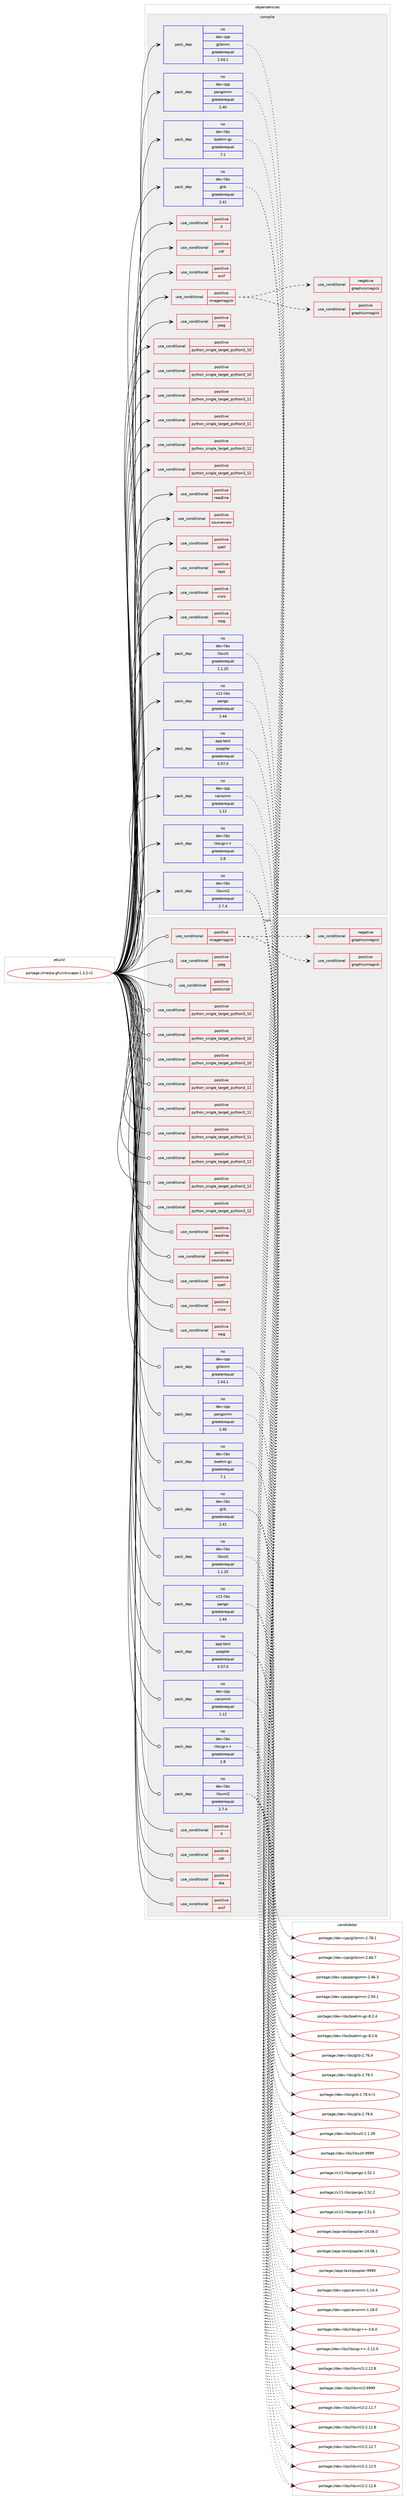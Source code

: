 digraph prolog {

# *************
# Graph options
# *************

newrank=true;
concentrate=true;
compound=true;
graph [rankdir=LR,fontname=Helvetica,fontsize=10,ranksep=1.5];#, ranksep=2.5, nodesep=0.2];
edge  [arrowhead=vee];
node  [fontname=Helvetica,fontsize=10];

# **********
# The ebuild
# **********

subgraph cluster_leftcol {
color=gray;
rank=same;
label=<<i>ebuild</i>>;
id [label="portage://media-gfx/inkscape-1.3.2-r2", color=red, width=4, href="../media-gfx/inkscape-1.3.2-r2.svg"];
}

# ****************
# The dependencies
# ****************

subgraph cluster_midcol {
color=gray;
label=<<i>dependencies</i>>;
subgraph cluster_compile {
fillcolor="#eeeeee";
style=filled;
label=<<i>compile</i>>;
subgraph cond71823 {
dependency151932 [label=<<TABLE BORDER="0" CELLBORDER="1" CELLSPACING="0" CELLPADDING="4"><TR><TD ROWSPAN="3" CELLPADDING="10">use_conditional</TD></TR><TR><TD>positive</TD></TR><TR><TD>X</TD></TR></TABLE>>, shape=none, color=red];
# *** BEGIN UNKNOWN DEPENDENCY TYPE (TODO) ***
# dependency151932 -> package_dependency(portage://media-gfx/inkscape-1.3.2-r2,install,no,x11-libs,libX11,none,[,,],[],[])
# *** END UNKNOWN DEPENDENCY TYPE (TODO) ***

}
id:e -> dependency151932:w [weight=20,style="solid",arrowhead="vee"];
subgraph cond71824 {
dependency151933 [label=<<TABLE BORDER="0" CELLBORDER="1" CELLSPACING="0" CELLPADDING="4"><TR><TD ROWSPAN="3" CELLPADDING="10">use_conditional</TD></TR><TR><TD>positive</TD></TR><TR><TD>cdr</TD></TR></TABLE>>, shape=none, color=red];
# *** BEGIN UNKNOWN DEPENDENCY TYPE (TODO) ***
# dependency151933 -> package_dependency(portage://media-gfx/inkscape-1.3.2-r2,install,no,app-text,libwpg,none,[,,],[slot(0.3)],[])
# *** END UNKNOWN DEPENDENCY TYPE (TODO) ***

# *** BEGIN UNKNOWN DEPENDENCY TYPE (TODO) ***
# dependency151933 -> package_dependency(portage://media-gfx/inkscape-1.3.2-r2,install,no,dev-libs,librevenge,none,[,,],[],[])
# *** END UNKNOWN DEPENDENCY TYPE (TODO) ***

# *** BEGIN UNKNOWN DEPENDENCY TYPE (TODO) ***
# dependency151933 -> package_dependency(portage://media-gfx/inkscape-1.3.2-r2,install,no,media-libs,libcdr,none,[,,],[],[])
# *** END UNKNOWN DEPENDENCY TYPE (TODO) ***

}
id:e -> dependency151933:w [weight=20,style="solid",arrowhead="vee"];
subgraph cond71825 {
dependency151934 [label=<<TABLE BORDER="0" CELLBORDER="1" CELLSPACING="0" CELLPADDING="4"><TR><TD ROWSPAN="3" CELLPADDING="10">use_conditional</TD></TR><TR><TD>positive</TD></TR><TR><TD>exif</TD></TR></TABLE>>, shape=none, color=red];
# *** BEGIN UNKNOWN DEPENDENCY TYPE (TODO) ***
# dependency151934 -> package_dependency(portage://media-gfx/inkscape-1.3.2-r2,install,no,media-libs,libexif,none,[,,],[],[])
# *** END UNKNOWN DEPENDENCY TYPE (TODO) ***

}
id:e -> dependency151934:w [weight=20,style="solid",arrowhead="vee"];
subgraph cond71826 {
dependency151935 [label=<<TABLE BORDER="0" CELLBORDER="1" CELLSPACING="0" CELLPADDING="4"><TR><TD ROWSPAN="3" CELLPADDING="10">use_conditional</TD></TR><TR><TD>positive</TD></TR><TR><TD>imagemagick</TD></TR></TABLE>>, shape=none, color=red];
subgraph cond71827 {
dependency151936 [label=<<TABLE BORDER="0" CELLBORDER="1" CELLSPACING="0" CELLPADDING="4"><TR><TD ROWSPAN="3" CELLPADDING="10">use_conditional</TD></TR><TR><TD>negative</TD></TR><TR><TD>graphicsmagick</TD></TR></TABLE>>, shape=none, color=red];
# *** BEGIN UNKNOWN DEPENDENCY TYPE (TODO) ***
# dependency151936 -> package_dependency(portage://media-gfx/inkscape-1.3.2-r2,install,no,media-gfx,imagemagick,none,[,,],any_same_slot,[use(enable(cxx),none)])
# *** END UNKNOWN DEPENDENCY TYPE (TODO) ***

}
dependency151935:e -> dependency151936:w [weight=20,style="dashed",arrowhead="vee"];
subgraph cond71828 {
dependency151937 [label=<<TABLE BORDER="0" CELLBORDER="1" CELLSPACING="0" CELLPADDING="4"><TR><TD ROWSPAN="3" CELLPADDING="10">use_conditional</TD></TR><TR><TD>positive</TD></TR><TR><TD>graphicsmagick</TD></TR></TABLE>>, shape=none, color=red];
# *** BEGIN UNKNOWN DEPENDENCY TYPE (TODO) ***
# dependency151937 -> package_dependency(portage://media-gfx/inkscape-1.3.2-r2,install,no,media-gfx,graphicsmagick,none,[,,],any_same_slot,[use(enable(cxx),none)])
# *** END UNKNOWN DEPENDENCY TYPE (TODO) ***

}
dependency151935:e -> dependency151937:w [weight=20,style="dashed",arrowhead="vee"];
}
id:e -> dependency151935:w [weight=20,style="solid",arrowhead="vee"];
subgraph cond71829 {
dependency151938 [label=<<TABLE BORDER="0" CELLBORDER="1" CELLSPACING="0" CELLPADDING="4"><TR><TD ROWSPAN="3" CELLPADDING="10">use_conditional</TD></TR><TR><TD>positive</TD></TR><TR><TD>jpeg</TD></TR></TABLE>>, shape=none, color=red];
# *** BEGIN UNKNOWN DEPENDENCY TYPE (TODO) ***
# dependency151938 -> package_dependency(portage://media-gfx/inkscape-1.3.2-r2,install,no,media-libs,libjpeg-turbo,none,[,,],any_same_slot,[])
# *** END UNKNOWN DEPENDENCY TYPE (TODO) ***

}
id:e -> dependency151938:w [weight=20,style="solid",arrowhead="vee"];
subgraph cond71830 {
dependency151939 [label=<<TABLE BORDER="0" CELLBORDER="1" CELLSPACING="0" CELLPADDING="4"><TR><TD ROWSPAN="3" CELLPADDING="10">use_conditional</TD></TR><TR><TD>positive</TD></TR><TR><TD>python_single_target_python3_10</TD></TR></TABLE>>, shape=none, color=red];
# *** BEGIN UNKNOWN DEPENDENCY TYPE (TODO) ***
# dependency151939 -> package_dependency(portage://media-gfx/inkscape-1.3.2-r2,install,no,dev-lang,python,none,[,,],[slot(3.10)],[use(enable(xml),positive)])
# *** END UNKNOWN DEPENDENCY TYPE (TODO) ***

}
id:e -> dependency151939:w [weight=20,style="solid",arrowhead="vee"];
subgraph cond71831 {
dependency151940 [label=<<TABLE BORDER="0" CELLBORDER="1" CELLSPACING="0" CELLPADDING="4"><TR><TD ROWSPAN="3" CELLPADDING="10">use_conditional</TD></TR><TR><TD>positive</TD></TR><TR><TD>python_single_target_python3_10</TD></TR></TABLE>>, shape=none, color=red];
# *** BEGIN UNKNOWN DEPENDENCY TYPE (TODO) ***
# dependency151940 -> package_dependency(portage://media-gfx/inkscape-1.3.2-r2,install,no,dev-python,appdirs,none,[,,],[],[use(enable(python_targets_python3_10),negative)])
# *** END UNKNOWN DEPENDENCY TYPE (TODO) ***

# *** BEGIN UNKNOWN DEPENDENCY TYPE (TODO) ***
# dependency151940 -> package_dependency(portage://media-gfx/inkscape-1.3.2-r2,install,no,dev-python,cachecontrol,none,[,,],[],[use(enable(python_targets_python3_10),negative)])
# *** END UNKNOWN DEPENDENCY TYPE (TODO) ***

# *** BEGIN UNKNOWN DEPENDENCY TYPE (TODO) ***
# dependency151940 -> package_dependency(portage://media-gfx/inkscape-1.3.2-r2,install,no,dev-python,cssselect,none,[,,],[],[use(enable(python_targets_python3_10),negative)])
# *** END UNKNOWN DEPENDENCY TYPE (TODO) ***

# *** BEGIN UNKNOWN DEPENDENCY TYPE (TODO) ***
# dependency151940 -> package_dependency(portage://media-gfx/inkscape-1.3.2-r2,install,no,dev-python,filelock,none,[,,],[],[use(enable(python_targets_python3_10),negative)])
# *** END UNKNOWN DEPENDENCY TYPE (TODO) ***

# *** BEGIN UNKNOWN DEPENDENCY TYPE (TODO) ***
# dependency151940 -> package_dependency(portage://media-gfx/inkscape-1.3.2-r2,install,no,dev-python,lockfile,none,[,,],[],[use(enable(python_targets_python3_10),negative)])
# *** END UNKNOWN DEPENDENCY TYPE (TODO) ***

# *** BEGIN UNKNOWN DEPENDENCY TYPE (TODO) ***
# dependency151940 -> package_dependency(portage://media-gfx/inkscape-1.3.2-r2,install,no,dev-python,lxml,none,[,,],[],[use(enable(python_targets_python3_10),negative)])
# *** END UNKNOWN DEPENDENCY TYPE (TODO) ***

# *** BEGIN UNKNOWN DEPENDENCY TYPE (TODO) ***
# dependency151940 -> package_dependency(portage://media-gfx/inkscape-1.3.2-r2,install,no,dev-python,pillow,none,[,,],[],[use(optenable(jpeg),none),use(enable(tiff),none),use(enable(webp),none),use(enable(python_targets_python3_10),negative)])
# *** END UNKNOWN DEPENDENCY TYPE (TODO) ***

# *** BEGIN UNKNOWN DEPENDENCY TYPE (TODO) ***
# dependency151940 -> package_dependency(portage://media-gfx/inkscape-1.3.2-r2,install,no,media-gfx,scour,none,[,,],[],[use(enable(python_targets_python3_10),negative)])
# *** END UNKNOWN DEPENDENCY TYPE (TODO) ***

}
id:e -> dependency151940:w [weight=20,style="solid",arrowhead="vee"];
subgraph cond71832 {
dependency151941 [label=<<TABLE BORDER="0" CELLBORDER="1" CELLSPACING="0" CELLPADDING="4"><TR><TD ROWSPAN="3" CELLPADDING="10">use_conditional</TD></TR><TR><TD>positive</TD></TR><TR><TD>python_single_target_python3_11</TD></TR></TABLE>>, shape=none, color=red];
# *** BEGIN UNKNOWN DEPENDENCY TYPE (TODO) ***
# dependency151941 -> package_dependency(portage://media-gfx/inkscape-1.3.2-r2,install,no,dev-lang,python,none,[,,],[slot(3.11)],[use(enable(xml),positive)])
# *** END UNKNOWN DEPENDENCY TYPE (TODO) ***

}
id:e -> dependency151941:w [weight=20,style="solid",arrowhead="vee"];
subgraph cond71833 {
dependency151942 [label=<<TABLE BORDER="0" CELLBORDER="1" CELLSPACING="0" CELLPADDING="4"><TR><TD ROWSPAN="3" CELLPADDING="10">use_conditional</TD></TR><TR><TD>positive</TD></TR><TR><TD>python_single_target_python3_11</TD></TR></TABLE>>, shape=none, color=red];
# *** BEGIN UNKNOWN DEPENDENCY TYPE (TODO) ***
# dependency151942 -> package_dependency(portage://media-gfx/inkscape-1.3.2-r2,install,no,dev-python,appdirs,none,[,,],[],[use(enable(python_targets_python3_11),negative)])
# *** END UNKNOWN DEPENDENCY TYPE (TODO) ***

# *** BEGIN UNKNOWN DEPENDENCY TYPE (TODO) ***
# dependency151942 -> package_dependency(portage://media-gfx/inkscape-1.3.2-r2,install,no,dev-python,cachecontrol,none,[,,],[],[use(enable(python_targets_python3_11),negative)])
# *** END UNKNOWN DEPENDENCY TYPE (TODO) ***

# *** BEGIN UNKNOWN DEPENDENCY TYPE (TODO) ***
# dependency151942 -> package_dependency(portage://media-gfx/inkscape-1.3.2-r2,install,no,dev-python,cssselect,none,[,,],[],[use(enable(python_targets_python3_11),negative)])
# *** END UNKNOWN DEPENDENCY TYPE (TODO) ***

# *** BEGIN UNKNOWN DEPENDENCY TYPE (TODO) ***
# dependency151942 -> package_dependency(portage://media-gfx/inkscape-1.3.2-r2,install,no,dev-python,filelock,none,[,,],[],[use(enable(python_targets_python3_11),negative)])
# *** END UNKNOWN DEPENDENCY TYPE (TODO) ***

# *** BEGIN UNKNOWN DEPENDENCY TYPE (TODO) ***
# dependency151942 -> package_dependency(portage://media-gfx/inkscape-1.3.2-r2,install,no,dev-python,lockfile,none,[,,],[],[use(enable(python_targets_python3_11),negative)])
# *** END UNKNOWN DEPENDENCY TYPE (TODO) ***

# *** BEGIN UNKNOWN DEPENDENCY TYPE (TODO) ***
# dependency151942 -> package_dependency(portage://media-gfx/inkscape-1.3.2-r2,install,no,dev-python,lxml,none,[,,],[],[use(enable(python_targets_python3_11),negative)])
# *** END UNKNOWN DEPENDENCY TYPE (TODO) ***

# *** BEGIN UNKNOWN DEPENDENCY TYPE (TODO) ***
# dependency151942 -> package_dependency(portage://media-gfx/inkscape-1.3.2-r2,install,no,dev-python,pillow,none,[,,],[],[use(optenable(jpeg),none),use(enable(tiff),none),use(enable(webp),none),use(enable(python_targets_python3_11),negative)])
# *** END UNKNOWN DEPENDENCY TYPE (TODO) ***

# *** BEGIN UNKNOWN DEPENDENCY TYPE (TODO) ***
# dependency151942 -> package_dependency(portage://media-gfx/inkscape-1.3.2-r2,install,no,media-gfx,scour,none,[,,],[],[use(enable(python_targets_python3_11),negative)])
# *** END UNKNOWN DEPENDENCY TYPE (TODO) ***

}
id:e -> dependency151942:w [weight=20,style="solid",arrowhead="vee"];
subgraph cond71834 {
dependency151943 [label=<<TABLE BORDER="0" CELLBORDER="1" CELLSPACING="0" CELLPADDING="4"><TR><TD ROWSPAN="3" CELLPADDING="10">use_conditional</TD></TR><TR><TD>positive</TD></TR><TR><TD>python_single_target_python3_12</TD></TR></TABLE>>, shape=none, color=red];
# *** BEGIN UNKNOWN DEPENDENCY TYPE (TODO) ***
# dependency151943 -> package_dependency(portage://media-gfx/inkscape-1.3.2-r2,install,no,dev-lang,python,none,[,,],[slot(3.12)],[use(enable(xml),positive)])
# *** END UNKNOWN DEPENDENCY TYPE (TODO) ***

}
id:e -> dependency151943:w [weight=20,style="solid",arrowhead="vee"];
subgraph cond71835 {
dependency151944 [label=<<TABLE BORDER="0" CELLBORDER="1" CELLSPACING="0" CELLPADDING="4"><TR><TD ROWSPAN="3" CELLPADDING="10">use_conditional</TD></TR><TR><TD>positive</TD></TR><TR><TD>python_single_target_python3_12</TD></TR></TABLE>>, shape=none, color=red];
# *** BEGIN UNKNOWN DEPENDENCY TYPE (TODO) ***
# dependency151944 -> package_dependency(portage://media-gfx/inkscape-1.3.2-r2,install,no,dev-python,appdirs,none,[,,],[],[use(enable(python_targets_python3_12),negative)])
# *** END UNKNOWN DEPENDENCY TYPE (TODO) ***

# *** BEGIN UNKNOWN DEPENDENCY TYPE (TODO) ***
# dependency151944 -> package_dependency(portage://media-gfx/inkscape-1.3.2-r2,install,no,dev-python,cachecontrol,none,[,,],[],[use(enable(python_targets_python3_12),negative)])
# *** END UNKNOWN DEPENDENCY TYPE (TODO) ***

# *** BEGIN UNKNOWN DEPENDENCY TYPE (TODO) ***
# dependency151944 -> package_dependency(portage://media-gfx/inkscape-1.3.2-r2,install,no,dev-python,cssselect,none,[,,],[],[use(enable(python_targets_python3_12),negative)])
# *** END UNKNOWN DEPENDENCY TYPE (TODO) ***

# *** BEGIN UNKNOWN DEPENDENCY TYPE (TODO) ***
# dependency151944 -> package_dependency(portage://media-gfx/inkscape-1.3.2-r2,install,no,dev-python,filelock,none,[,,],[],[use(enable(python_targets_python3_12),negative)])
# *** END UNKNOWN DEPENDENCY TYPE (TODO) ***

# *** BEGIN UNKNOWN DEPENDENCY TYPE (TODO) ***
# dependency151944 -> package_dependency(portage://media-gfx/inkscape-1.3.2-r2,install,no,dev-python,lockfile,none,[,,],[],[use(enable(python_targets_python3_12),negative)])
# *** END UNKNOWN DEPENDENCY TYPE (TODO) ***

# *** BEGIN UNKNOWN DEPENDENCY TYPE (TODO) ***
# dependency151944 -> package_dependency(portage://media-gfx/inkscape-1.3.2-r2,install,no,dev-python,lxml,none,[,,],[],[use(enable(python_targets_python3_12),negative)])
# *** END UNKNOWN DEPENDENCY TYPE (TODO) ***

# *** BEGIN UNKNOWN DEPENDENCY TYPE (TODO) ***
# dependency151944 -> package_dependency(portage://media-gfx/inkscape-1.3.2-r2,install,no,dev-python,pillow,none,[,,],[],[use(optenable(jpeg),none),use(enable(tiff),none),use(enable(webp),none),use(enable(python_targets_python3_12),negative)])
# *** END UNKNOWN DEPENDENCY TYPE (TODO) ***

# *** BEGIN UNKNOWN DEPENDENCY TYPE (TODO) ***
# dependency151944 -> package_dependency(portage://media-gfx/inkscape-1.3.2-r2,install,no,media-gfx,scour,none,[,,],[],[use(enable(python_targets_python3_12),negative)])
# *** END UNKNOWN DEPENDENCY TYPE (TODO) ***

}
id:e -> dependency151944:w [weight=20,style="solid",arrowhead="vee"];
subgraph cond71836 {
dependency151945 [label=<<TABLE BORDER="0" CELLBORDER="1" CELLSPACING="0" CELLPADDING="4"><TR><TD ROWSPAN="3" CELLPADDING="10">use_conditional</TD></TR><TR><TD>positive</TD></TR><TR><TD>readline</TD></TR></TABLE>>, shape=none, color=red];
# *** BEGIN UNKNOWN DEPENDENCY TYPE (TODO) ***
# dependency151945 -> package_dependency(portage://media-gfx/inkscape-1.3.2-r2,install,no,sys-libs,readline,none,[,,],any_same_slot,[])
# *** END UNKNOWN DEPENDENCY TYPE (TODO) ***

}
id:e -> dependency151945:w [weight=20,style="solid",arrowhead="vee"];
subgraph cond71837 {
dependency151946 [label=<<TABLE BORDER="0" CELLBORDER="1" CELLSPACING="0" CELLPADDING="4"><TR><TD ROWSPAN="3" CELLPADDING="10">use_conditional</TD></TR><TR><TD>positive</TD></TR><TR><TD>sourceview</TD></TR></TABLE>>, shape=none, color=red];
# *** BEGIN UNKNOWN DEPENDENCY TYPE (TODO) ***
# dependency151946 -> package_dependency(portage://media-gfx/inkscape-1.3.2-r2,install,no,x11-libs,gtksourceview,none,[,,],[slot(4)],[])
# *** END UNKNOWN DEPENDENCY TYPE (TODO) ***

}
id:e -> dependency151946:w [weight=20,style="solid",arrowhead="vee"];
subgraph cond71838 {
dependency151947 [label=<<TABLE BORDER="0" CELLBORDER="1" CELLSPACING="0" CELLPADDING="4"><TR><TD ROWSPAN="3" CELLPADDING="10">use_conditional</TD></TR><TR><TD>positive</TD></TR><TR><TD>spell</TD></TR></TABLE>>, shape=none, color=red];
# *** BEGIN UNKNOWN DEPENDENCY TYPE (TODO) ***
# dependency151947 -> package_dependency(portage://media-gfx/inkscape-1.3.2-r2,install,no,app-text,gspell,none,[,,],[],[])
# *** END UNKNOWN DEPENDENCY TYPE (TODO) ***

}
id:e -> dependency151947:w [weight=20,style="solid",arrowhead="vee"];
subgraph cond71839 {
dependency151948 [label=<<TABLE BORDER="0" CELLBORDER="1" CELLSPACING="0" CELLPADDING="4"><TR><TD ROWSPAN="3" CELLPADDING="10">use_conditional</TD></TR><TR><TD>positive</TD></TR><TR><TD>test</TD></TR></TABLE>>, shape=none, color=red];
# *** BEGIN UNKNOWN DEPENDENCY TYPE (TODO) ***
# dependency151948 -> package_dependency(portage://media-gfx/inkscape-1.3.2-r2,install,no,dev-cpp,gtest,none,[,,],[],[])
# *** END UNKNOWN DEPENDENCY TYPE (TODO) ***

}
id:e -> dependency151948:w [weight=20,style="solid",arrowhead="vee"];
subgraph cond71840 {
dependency151949 [label=<<TABLE BORDER="0" CELLBORDER="1" CELLSPACING="0" CELLPADDING="4"><TR><TD ROWSPAN="3" CELLPADDING="10">use_conditional</TD></TR><TR><TD>positive</TD></TR><TR><TD>visio</TD></TR></TABLE>>, shape=none, color=red];
# *** BEGIN UNKNOWN DEPENDENCY TYPE (TODO) ***
# dependency151949 -> package_dependency(portage://media-gfx/inkscape-1.3.2-r2,install,no,app-text,libwpg,none,[,,],[slot(0.3)],[])
# *** END UNKNOWN DEPENDENCY TYPE (TODO) ***

# *** BEGIN UNKNOWN DEPENDENCY TYPE (TODO) ***
# dependency151949 -> package_dependency(portage://media-gfx/inkscape-1.3.2-r2,install,no,dev-libs,librevenge,none,[,,],[],[])
# *** END UNKNOWN DEPENDENCY TYPE (TODO) ***

# *** BEGIN UNKNOWN DEPENDENCY TYPE (TODO) ***
# dependency151949 -> package_dependency(portage://media-gfx/inkscape-1.3.2-r2,install,no,media-libs,libvisio,none,[,,],[],[])
# *** END UNKNOWN DEPENDENCY TYPE (TODO) ***

}
id:e -> dependency151949:w [weight=20,style="solid",arrowhead="vee"];
subgraph cond71841 {
dependency151950 [label=<<TABLE BORDER="0" CELLBORDER="1" CELLSPACING="0" CELLPADDING="4"><TR><TD ROWSPAN="3" CELLPADDING="10">use_conditional</TD></TR><TR><TD>positive</TD></TR><TR><TD>wpg</TD></TR></TABLE>>, shape=none, color=red];
# *** BEGIN UNKNOWN DEPENDENCY TYPE (TODO) ***
# dependency151950 -> package_dependency(portage://media-gfx/inkscape-1.3.2-r2,install,no,app-text,libwpg,none,[,,],[slot(0.3)],[])
# *** END UNKNOWN DEPENDENCY TYPE (TODO) ***

# *** BEGIN UNKNOWN DEPENDENCY TYPE (TODO) ***
# dependency151950 -> package_dependency(portage://media-gfx/inkscape-1.3.2-r2,install,no,dev-libs,librevenge,none,[,,],[],[])
# *** END UNKNOWN DEPENDENCY TYPE (TODO) ***

}
id:e -> dependency151950:w [weight=20,style="solid",arrowhead="vee"];
subgraph pack77820 {
dependency151951 [label=<<TABLE BORDER="0" CELLBORDER="1" CELLSPACING="0" CELLPADDING="4" WIDTH="220"><TR><TD ROWSPAN="6" CELLPADDING="30">pack_dep</TD></TR><TR><TD WIDTH="110">no</TD></TR><TR><TD>app-text</TD></TR><TR><TD>poppler</TD></TR><TR><TD>greaterequal</TD></TR><TR><TD>0.57.0</TD></TR></TABLE>>, shape=none, color=blue];
}
id:e -> dependency151951:w [weight=20,style="solid",arrowhead="vee"];
subgraph pack77821 {
dependency151952 [label=<<TABLE BORDER="0" CELLBORDER="1" CELLSPACING="0" CELLPADDING="4" WIDTH="220"><TR><TD ROWSPAN="6" CELLPADDING="30">pack_dep</TD></TR><TR><TD WIDTH="110">no</TD></TR><TR><TD>dev-cpp</TD></TR><TR><TD>cairomm</TD></TR><TR><TD>greaterequal</TD></TR><TR><TD>1.12</TD></TR></TABLE>>, shape=none, color=blue];
}
id:e -> dependency151952:w [weight=20,style="solid",arrowhead="vee"];
subgraph pack77822 {
dependency151953 [label=<<TABLE BORDER="0" CELLBORDER="1" CELLSPACING="0" CELLPADDING="4" WIDTH="220"><TR><TD ROWSPAN="6" CELLPADDING="30">pack_dep</TD></TR><TR><TD WIDTH="110">no</TD></TR><TR><TD>dev-cpp</TD></TR><TR><TD>glibmm</TD></TR><TR><TD>greaterequal</TD></TR><TR><TD>2.54.1</TD></TR></TABLE>>, shape=none, color=blue];
}
id:e -> dependency151953:w [weight=20,style="solid",arrowhead="vee"];
# *** BEGIN UNKNOWN DEPENDENCY TYPE (TODO) ***
# id -> package_dependency(portage://media-gfx/inkscape-1.3.2-r2,install,no,dev-cpp,gtkmm,none,[,,],[slot(3.0)],[])
# *** END UNKNOWN DEPENDENCY TYPE (TODO) ***

subgraph pack77823 {
dependency151954 [label=<<TABLE BORDER="0" CELLBORDER="1" CELLSPACING="0" CELLPADDING="4" WIDTH="220"><TR><TD ROWSPAN="6" CELLPADDING="30">pack_dep</TD></TR><TR><TD WIDTH="110">no</TD></TR><TR><TD>dev-cpp</TD></TR><TR><TD>pangomm</TD></TR><TR><TD>greaterequal</TD></TR><TR><TD>2.40</TD></TR></TABLE>>, shape=none, color=blue];
}
id:e -> dependency151954:w [weight=20,style="solid",arrowhead="vee"];
subgraph pack77824 {
dependency151955 [label=<<TABLE BORDER="0" CELLBORDER="1" CELLSPACING="0" CELLPADDING="4" WIDTH="220"><TR><TD ROWSPAN="6" CELLPADDING="30">pack_dep</TD></TR><TR><TD WIDTH="110">no</TD></TR><TR><TD>dev-libs</TD></TR><TR><TD>boehm-gc</TD></TR><TR><TD>greaterequal</TD></TR><TR><TD>7.1</TD></TR></TABLE>>, shape=none, color=blue];
}
id:e -> dependency151955:w [weight=20,style="solid",arrowhead="vee"];
# *** BEGIN UNKNOWN DEPENDENCY TYPE (TODO) ***
# id -> package_dependency(portage://media-gfx/inkscape-1.3.2-r2,install,no,dev-libs,boost,none,[,,],any_same_slot,[use(enable(stacktrace),negative)])
# *** END UNKNOWN DEPENDENCY TYPE (TODO) ***

# *** BEGIN UNKNOWN DEPENDENCY TYPE (TODO) ***
# id -> package_dependency(portage://media-gfx/inkscape-1.3.2-r2,install,no,dev-libs,double-conversion,none,[,,],any_same_slot,[])
# *** END UNKNOWN DEPENDENCY TYPE (TODO) ***

subgraph pack77825 {
dependency151956 [label=<<TABLE BORDER="0" CELLBORDER="1" CELLSPACING="0" CELLPADDING="4" WIDTH="220"><TR><TD ROWSPAN="6" CELLPADDING="30">pack_dep</TD></TR><TR><TD WIDTH="110">no</TD></TR><TR><TD>dev-libs</TD></TR><TR><TD>glib</TD></TR><TR><TD>greaterequal</TD></TR><TR><TD>2.41</TD></TR></TABLE>>, shape=none, color=blue];
}
id:e -> dependency151956:w [weight=20,style="solid",arrowhead="vee"];
subgraph pack77826 {
dependency151957 [label=<<TABLE BORDER="0" CELLBORDER="1" CELLSPACING="0" CELLPADDING="4" WIDTH="220"><TR><TD ROWSPAN="6" CELLPADDING="30">pack_dep</TD></TR><TR><TD WIDTH="110">no</TD></TR><TR><TD>dev-libs</TD></TR><TR><TD>libsigc++</TD></TR><TR><TD>greaterequal</TD></TR><TR><TD>2.8</TD></TR></TABLE>>, shape=none, color=blue];
}
id:e -> dependency151957:w [weight=20,style="solid",arrowhead="vee"];
subgraph pack77827 {
dependency151958 [label=<<TABLE BORDER="0" CELLBORDER="1" CELLSPACING="0" CELLPADDING="4" WIDTH="220"><TR><TD ROWSPAN="6" CELLPADDING="30">pack_dep</TD></TR><TR><TD WIDTH="110">no</TD></TR><TR><TD>dev-libs</TD></TR><TR><TD>libxml2</TD></TR><TR><TD>greaterequal</TD></TR><TR><TD>2.7.4</TD></TR></TABLE>>, shape=none, color=blue];
}
id:e -> dependency151958:w [weight=20,style="solid",arrowhead="vee"];
subgraph pack77828 {
dependency151959 [label=<<TABLE BORDER="0" CELLBORDER="1" CELLSPACING="0" CELLPADDING="4" WIDTH="220"><TR><TD ROWSPAN="6" CELLPADDING="30">pack_dep</TD></TR><TR><TD WIDTH="110">no</TD></TR><TR><TD>dev-libs</TD></TR><TR><TD>libxslt</TD></TR><TR><TD>greaterequal</TD></TR><TR><TD>1.1.25</TD></TR></TABLE>>, shape=none, color=blue];
}
id:e -> dependency151959:w [weight=20,style="solid",arrowhead="vee"];
# *** BEGIN UNKNOWN DEPENDENCY TYPE (TODO) ***
# id -> package_dependency(portage://media-gfx/inkscape-1.3.2-r2,install,no,dev-libs,popt,none,[,,],[],[])
# *** END UNKNOWN DEPENDENCY TYPE (TODO) ***

# *** BEGIN UNKNOWN DEPENDENCY TYPE (TODO) ***
# id -> package_dependency(portage://media-gfx/inkscape-1.3.2-r2,install,no,media-gfx,potrace,none,[,,],[],[])
# *** END UNKNOWN DEPENDENCY TYPE (TODO) ***

# *** BEGIN UNKNOWN DEPENDENCY TYPE (TODO) ***
# id -> package_dependency(portage://media-gfx/inkscape-1.3.2-r2,install,no,media-libs,fontconfig,none,[,,],[],[])
# *** END UNKNOWN DEPENDENCY TYPE (TODO) ***

# *** BEGIN UNKNOWN DEPENDENCY TYPE (TODO) ***
# id -> package_dependency(portage://media-gfx/inkscape-1.3.2-r2,install,no,media-libs,freetype,none,[,,],[slot(2)],[])
# *** END UNKNOWN DEPENDENCY TYPE (TODO) ***

# *** BEGIN UNKNOWN DEPENDENCY TYPE (TODO) ***
# id -> package_dependency(portage://media-gfx/inkscape-1.3.2-r2,install,no,media-libs,lcms,none,[,,],[slot(2)],[])
# *** END UNKNOWN DEPENDENCY TYPE (TODO) ***

# *** BEGIN UNKNOWN DEPENDENCY TYPE (TODO) ***
# id -> package_dependency(portage://media-gfx/inkscape-1.3.2-r2,install,no,media-libs,libepoxy,none,[,,],[],[])
# *** END UNKNOWN DEPENDENCY TYPE (TODO) ***

# *** BEGIN UNKNOWN DEPENDENCY TYPE (TODO) ***
# id -> package_dependency(portage://media-gfx/inkscape-1.3.2-r2,install,no,media-libs,libpng,none,[,,],[slot(0),equal],[])
# *** END UNKNOWN DEPENDENCY TYPE (TODO) ***

# *** BEGIN UNKNOWN DEPENDENCY TYPE (TODO) ***
# id -> package_dependency(portage://media-gfx/inkscape-1.3.2-r2,install,no,net-libs,libsoup,none,[,,],[slot(2.4)],[])
# *** END UNKNOWN DEPENDENCY TYPE (TODO) ***

# *** BEGIN UNKNOWN DEPENDENCY TYPE (TODO) ***
# id -> package_dependency(portage://media-gfx/inkscape-1.3.2-r2,install,no,sci-libs,gsl,none,[,,],any_same_slot,[])
# *** END UNKNOWN DEPENDENCY TYPE (TODO) ***

# *** BEGIN UNKNOWN DEPENDENCY TYPE (TODO) ***
# id -> package_dependency(portage://media-gfx/inkscape-1.3.2-r2,install,no,x11-libs,gtk+,none,[,,],[slot(3)],[use(optenable(X),none)])
# *** END UNKNOWN DEPENDENCY TYPE (TODO) ***

subgraph pack77829 {
dependency151960 [label=<<TABLE BORDER="0" CELLBORDER="1" CELLSPACING="0" CELLPADDING="4" WIDTH="220"><TR><TD ROWSPAN="6" CELLPADDING="30">pack_dep</TD></TR><TR><TD WIDTH="110">no</TD></TR><TR><TD>x11-libs</TD></TR><TR><TD>pango</TD></TR><TR><TD>greaterequal</TD></TR><TR><TD>1.44</TD></TR></TABLE>>, shape=none, color=blue];
}
id:e -> dependency151960:w [weight=20,style="solid",arrowhead="vee"];
}
subgraph cluster_compileandrun {
fillcolor="#eeeeee";
style=filled;
label=<<i>compile and run</i>>;
}
subgraph cluster_run {
fillcolor="#eeeeee";
style=filled;
label=<<i>run</i>>;
subgraph cond71842 {
dependency151961 [label=<<TABLE BORDER="0" CELLBORDER="1" CELLSPACING="0" CELLPADDING="4"><TR><TD ROWSPAN="3" CELLPADDING="10">use_conditional</TD></TR><TR><TD>positive</TD></TR><TR><TD>X</TD></TR></TABLE>>, shape=none, color=red];
# *** BEGIN UNKNOWN DEPENDENCY TYPE (TODO) ***
# dependency151961 -> package_dependency(portage://media-gfx/inkscape-1.3.2-r2,run,no,x11-libs,libX11,none,[,,],[],[])
# *** END UNKNOWN DEPENDENCY TYPE (TODO) ***

}
id:e -> dependency151961:w [weight=20,style="solid",arrowhead="odot"];
subgraph cond71843 {
dependency151962 [label=<<TABLE BORDER="0" CELLBORDER="1" CELLSPACING="0" CELLPADDING="4"><TR><TD ROWSPAN="3" CELLPADDING="10">use_conditional</TD></TR><TR><TD>positive</TD></TR><TR><TD>cdr</TD></TR></TABLE>>, shape=none, color=red];
# *** BEGIN UNKNOWN DEPENDENCY TYPE (TODO) ***
# dependency151962 -> package_dependency(portage://media-gfx/inkscape-1.3.2-r2,run,no,app-text,libwpg,none,[,,],[slot(0.3)],[])
# *** END UNKNOWN DEPENDENCY TYPE (TODO) ***

# *** BEGIN UNKNOWN DEPENDENCY TYPE (TODO) ***
# dependency151962 -> package_dependency(portage://media-gfx/inkscape-1.3.2-r2,run,no,dev-libs,librevenge,none,[,,],[],[])
# *** END UNKNOWN DEPENDENCY TYPE (TODO) ***

# *** BEGIN UNKNOWN DEPENDENCY TYPE (TODO) ***
# dependency151962 -> package_dependency(portage://media-gfx/inkscape-1.3.2-r2,run,no,media-libs,libcdr,none,[,,],[],[])
# *** END UNKNOWN DEPENDENCY TYPE (TODO) ***

}
id:e -> dependency151962:w [weight=20,style="solid",arrowhead="odot"];
subgraph cond71844 {
dependency151963 [label=<<TABLE BORDER="0" CELLBORDER="1" CELLSPACING="0" CELLPADDING="4"><TR><TD ROWSPAN="3" CELLPADDING="10">use_conditional</TD></TR><TR><TD>positive</TD></TR><TR><TD>dia</TD></TR></TABLE>>, shape=none, color=red];
# *** BEGIN UNKNOWN DEPENDENCY TYPE (TODO) ***
# dependency151963 -> package_dependency(portage://media-gfx/inkscape-1.3.2-r2,run,no,app-office,dia,none,[,,],[],[])
# *** END UNKNOWN DEPENDENCY TYPE (TODO) ***

}
id:e -> dependency151963:w [weight=20,style="solid",arrowhead="odot"];
subgraph cond71845 {
dependency151964 [label=<<TABLE BORDER="0" CELLBORDER="1" CELLSPACING="0" CELLPADDING="4"><TR><TD ROWSPAN="3" CELLPADDING="10">use_conditional</TD></TR><TR><TD>positive</TD></TR><TR><TD>exif</TD></TR></TABLE>>, shape=none, color=red];
# *** BEGIN UNKNOWN DEPENDENCY TYPE (TODO) ***
# dependency151964 -> package_dependency(portage://media-gfx/inkscape-1.3.2-r2,run,no,media-libs,libexif,none,[,,],[],[])
# *** END UNKNOWN DEPENDENCY TYPE (TODO) ***

}
id:e -> dependency151964:w [weight=20,style="solid",arrowhead="odot"];
subgraph cond71846 {
dependency151965 [label=<<TABLE BORDER="0" CELLBORDER="1" CELLSPACING="0" CELLPADDING="4"><TR><TD ROWSPAN="3" CELLPADDING="10">use_conditional</TD></TR><TR><TD>positive</TD></TR><TR><TD>imagemagick</TD></TR></TABLE>>, shape=none, color=red];
subgraph cond71847 {
dependency151966 [label=<<TABLE BORDER="0" CELLBORDER="1" CELLSPACING="0" CELLPADDING="4"><TR><TD ROWSPAN="3" CELLPADDING="10">use_conditional</TD></TR><TR><TD>negative</TD></TR><TR><TD>graphicsmagick</TD></TR></TABLE>>, shape=none, color=red];
# *** BEGIN UNKNOWN DEPENDENCY TYPE (TODO) ***
# dependency151966 -> package_dependency(portage://media-gfx/inkscape-1.3.2-r2,run,no,media-gfx,imagemagick,none,[,,],any_same_slot,[use(enable(cxx),none)])
# *** END UNKNOWN DEPENDENCY TYPE (TODO) ***

}
dependency151965:e -> dependency151966:w [weight=20,style="dashed",arrowhead="vee"];
subgraph cond71848 {
dependency151967 [label=<<TABLE BORDER="0" CELLBORDER="1" CELLSPACING="0" CELLPADDING="4"><TR><TD ROWSPAN="3" CELLPADDING="10">use_conditional</TD></TR><TR><TD>positive</TD></TR><TR><TD>graphicsmagick</TD></TR></TABLE>>, shape=none, color=red];
# *** BEGIN UNKNOWN DEPENDENCY TYPE (TODO) ***
# dependency151967 -> package_dependency(portage://media-gfx/inkscape-1.3.2-r2,run,no,media-gfx,graphicsmagick,none,[,,],any_same_slot,[use(enable(cxx),none)])
# *** END UNKNOWN DEPENDENCY TYPE (TODO) ***

}
dependency151965:e -> dependency151967:w [weight=20,style="dashed",arrowhead="vee"];
}
id:e -> dependency151965:w [weight=20,style="solid",arrowhead="odot"];
subgraph cond71849 {
dependency151968 [label=<<TABLE BORDER="0" CELLBORDER="1" CELLSPACING="0" CELLPADDING="4"><TR><TD ROWSPAN="3" CELLPADDING="10">use_conditional</TD></TR><TR><TD>positive</TD></TR><TR><TD>jpeg</TD></TR></TABLE>>, shape=none, color=red];
# *** BEGIN UNKNOWN DEPENDENCY TYPE (TODO) ***
# dependency151968 -> package_dependency(portage://media-gfx/inkscape-1.3.2-r2,run,no,media-libs,libjpeg-turbo,none,[,,],any_same_slot,[])
# *** END UNKNOWN DEPENDENCY TYPE (TODO) ***

}
id:e -> dependency151968:w [weight=20,style="solid",arrowhead="odot"];
subgraph cond71850 {
dependency151969 [label=<<TABLE BORDER="0" CELLBORDER="1" CELLSPACING="0" CELLPADDING="4"><TR><TD ROWSPAN="3" CELLPADDING="10">use_conditional</TD></TR><TR><TD>positive</TD></TR><TR><TD>postscript</TD></TR></TABLE>>, shape=none, color=red];
# *** BEGIN UNKNOWN DEPENDENCY TYPE (TODO) ***
# dependency151969 -> package_dependency(portage://media-gfx/inkscape-1.3.2-r2,run,no,app-text,ghostscript-gpl,none,[,,],[],[])
# *** END UNKNOWN DEPENDENCY TYPE (TODO) ***

}
id:e -> dependency151969:w [weight=20,style="solid",arrowhead="odot"];
subgraph cond71851 {
dependency151970 [label=<<TABLE BORDER="0" CELLBORDER="1" CELLSPACING="0" CELLPADDING="4"><TR><TD ROWSPAN="3" CELLPADDING="10">use_conditional</TD></TR><TR><TD>positive</TD></TR><TR><TD>python_single_target_python3_10</TD></TR></TABLE>>, shape=none, color=red];
# *** BEGIN UNKNOWN DEPENDENCY TYPE (TODO) ***
# dependency151970 -> package_dependency(portage://media-gfx/inkscape-1.3.2-r2,run,no,dev-lang,python,none,[,,],[slot(3.10)],[use(enable(xml),positive)])
# *** END UNKNOWN DEPENDENCY TYPE (TODO) ***

}
id:e -> dependency151970:w [weight=20,style="solid",arrowhead="odot"];
subgraph cond71852 {
dependency151971 [label=<<TABLE BORDER="0" CELLBORDER="1" CELLSPACING="0" CELLPADDING="4"><TR><TD ROWSPAN="3" CELLPADDING="10">use_conditional</TD></TR><TR><TD>positive</TD></TR><TR><TD>python_single_target_python3_10</TD></TR></TABLE>>, shape=none, color=red];
# *** BEGIN UNKNOWN DEPENDENCY TYPE (TODO) ***
# dependency151971 -> package_dependency(portage://media-gfx/inkscape-1.3.2-r2,run,no,dev-python,appdirs,none,[,,],[],[use(enable(python_targets_python3_10),negative)])
# *** END UNKNOWN DEPENDENCY TYPE (TODO) ***

# *** BEGIN UNKNOWN DEPENDENCY TYPE (TODO) ***
# dependency151971 -> package_dependency(portage://media-gfx/inkscape-1.3.2-r2,run,no,dev-python,cachecontrol,none,[,,],[],[use(enable(python_targets_python3_10),negative)])
# *** END UNKNOWN DEPENDENCY TYPE (TODO) ***

# *** BEGIN UNKNOWN DEPENDENCY TYPE (TODO) ***
# dependency151971 -> package_dependency(portage://media-gfx/inkscape-1.3.2-r2,run,no,dev-python,cssselect,none,[,,],[],[use(enable(python_targets_python3_10),negative)])
# *** END UNKNOWN DEPENDENCY TYPE (TODO) ***

# *** BEGIN UNKNOWN DEPENDENCY TYPE (TODO) ***
# dependency151971 -> package_dependency(portage://media-gfx/inkscape-1.3.2-r2,run,no,dev-python,filelock,none,[,,],[],[use(enable(python_targets_python3_10),negative)])
# *** END UNKNOWN DEPENDENCY TYPE (TODO) ***

# *** BEGIN UNKNOWN DEPENDENCY TYPE (TODO) ***
# dependency151971 -> package_dependency(portage://media-gfx/inkscape-1.3.2-r2,run,no,dev-python,lockfile,none,[,,],[],[use(enable(python_targets_python3_10),negative)])
# *** END UNKNOWN DEPENDENCY TYPE (TODO) ***

# *** BEGIN UNKNOWN DEPENDENCY TYPE (TODO) ***
# dependency151971 -> package_dependency(portage://media-gfx/inkscape-1.3.2-r2,run,no,dev-python,lxml,none,[,,],[],[use(enable(python_targets_python3_10),negative)])
# *** END UNKNOWN DEPENDENCY TYPE (TODO) ***

# *** BEGIN UNKNOWN DEPENDENCY TYPE (TODO) ***
# dependency151971 -> package_dependency(portage://media-gfx/inkscape-1.3.2-r2,run,no,dev-python,pillow,none,[,,],[],[use(optenable(jpeg),none),use(enable(tiff),none),use(enable(webp),none),use(enable(python_targets_python3_10),negative)])
# *** END UNKNOWN DEPENDENCY TYPE (TODO) ***

# *** BEGIN UNKNOWN DEPENDENCY TYPE (TODO) ***
# dependency151971 -> package_dependency(portage://media-gfx/inkscape-1.3.2-r2,run,no,media-gfx,scour,none,[,,],[],[use(enable(python_targets_python3_10),negative)])
# *** END UNKNOWN DEPENDENCY TYPE (TODO) ***

}
id:e -> dependency151971:w [weight=20,style="solid",arrowhead="odot"];
subgraph cond71853 {
dependency151972 [label=<<TABLE BORDER="0" CELLBORDER="1" CELLSPACING="0" CELLPADDING="4"><TR><TD ROWSPAN="3" CELLPADDING="10">use_conditional</TD></TR><TR><TD>positive</TD></TR><TR><TD>python_single_target_python3_10</TD></TR></TABLE>>, shape=none, color=red];
# *** BEGIN UNKNOWN DEPENDENCY TYPE (TODO) ***
# dependency151972 -> package_dependency(portage://media-gfx/inkscape-1.3.2-r2,run,no,dev-python,numpy,none,[,,],[],[use(enable(python_targets_python3_10),negative)])
# *** END UNKNOWN DEPENDENCY TYPE (TODO) ***

}
id:e -> dependency151972:w [weight=20,style="solid",arrowhead="odot"];
subgraph cond71854 {
dependency151973 [label=<<TABLE BORDER="0" CELLBORDER="1" CELLSPACING="0" CELLPADDING="4"><TR><TD ROWSPAN="3" CELLPADDING="10">use_conditional</TD></TR><TR><TD>positive</TD></TR><TR><TD>python_single_target_python3_11</TD></TR></TABLE>>, shape=none, color=red];
# *** BEGIN UNKNOWN DEPENDENCY TYPE (TODO) ***
# dependency151973 -> package_dependency(portage://media-gfx/inkscape-1.3.2-r2,run,no,dev-lang,python,none,[,,],[slot(3.11)],[use(enable(xml),positive)])
# *** END UNKNOWN DEPENDENCY TYPE (TODO) ***

}
id:e -> dependency151973:w [weight=20,style="solid",arrowhead="odot"];
subgraph cond71855 {
dependency151974 [label=<<TABLE BORDER="0" CELLBORDER="1" CELLSPACING="0" CELLPADDING="4"><TR><TD ROWSPAN="3" CELLPADDING="10">use_conditional</TD></TR><TR><TD>positive</TD></TR><TR><TD>python_single_target_python3_11</TD></TR></TABLE>>, shape=none, color=red];
# *** BEGIN UNKNOWN DEPENDENCY TYPE (TODO) ***
# dependency151974 -> package_dependency(portage://media-gfx/inkscape-1.3.2-r2,run,no,dev-python,appdirs,none,[,,],[],[use(enable(python_targets_python3_11),negative)])
# *** END UNKNOWN DEPENDENCY TYPE (TODO) ***

# *** BEGIN UNKNOWN DEPENDENCY TYPE (TODO) ***
# dependency151974 -> package_dependency(portage://media-gfx/inkscape-1.3.2-r2,run,no,dev-python,cachecontrol,none,[,,],[],[use(enable(python_targets_python3_11),negative)])
# *** END UNKNOWN DEPENDENCY TYPE (TODO) ***

# *** BEGIN UNKNOWN DEPENDENCY TYPE (TODO) ***
# dependency151974 -> package_dependency(portage://media-gfx/inkscape-1.3.2-r2,run,no,dev-python,cssselect,none,[,,],[],[use(enable(python_targets_python3_11),negative)])
# *** END UNKNOWN DEPENDENCY TYPE (TODO) ***

# *** BEGIN UNKNOWN DEPENDENCY TYPE (TODO) ***
# dependency151974 -> package_dependency(portage://media-gfx/inkscape-1.3.2-r2,run,no,dev-python,filelock,none,[,,],[],[use(enable(python_targets_python3_11),negative)])
# *** END UNKNOWN DEPENDENCY TYPE (TODO) ***

# *** BEGIN UNKNOWN DEPENDENCY TYPE (TODO) ***
# dependency151974 -> package_dependency(portage://media-gfx/inkscape-1.3.2-r2,run,no,dev-python,lockfile,none,[,,],[],[use(enable(python_targets_python3_11),negative)])
# *** END UNKNOWN DEPENDENCY TYPE (TODO) ***

# *** BEGIN UNKNOWN DEPENDENCY TYPE (TODO) ***
# dependency151974 -> package_dependency(portage://media-gfx/inkscape-1.3.2-r2,run,no,dev-python,lxml,none,[,,],[],[use(enable(python_targets_python3_11),negative)])
# *** END UNKNOWN DEPENDENCY TYPE (TODO) ***

# *** BEGIN UNKNOWN DEPENDENCY TYPE (TODO) ***
# dependency151974 -> package_dependency(portage://media-gfx/inkscape-1.3.2-r2,run,no,dev-python,pillow,none,[,,],[],[use(optenable(jpeg),none),use(enable(tiff),none),use(enable(webp),none),use(enable(python_targets_python3_11),negative)])
# *** END UNKNOWN DEPENDENCY TYPE (TODO) ***

# *** BEGIN UNKNOWN DEPENDENCY TYPE (TODO) ***
# dependency151974 -> package_dependency(portage://media-gfx/inkscape-1.3.2-r2,run,no,media-gfx,scour,none,[,,],[],[use(enable(python_targets_python3_11),negative)])
# *** END UNKNOWN DEPENDENCY TYPE (TODO) ***

}
id:e -> dependency151974:w [weight=20,style="solid",arrowhead="odot"];
subgraph cond71856 {
dependency151975 [label=<<TABLE BORDER="0" CELLBORDER="1" CELLSPACING="0" CELLPADDING="4"><TR><TD ROWSPAN="3" CELLPADDING="10">use_conditional</TD></TR><TR><TD>positive</TD></TR><TR><TD>python_single_target_python3_11</TD></TR></TABLE>>, shape=none, color=red];
# *** BEGIN UNKNOWN DEPENDENCY TYPE (TODO) ***
# dependency151975 -> package_dependency(portage://media-gfx/inkscape-1.3.2-r2,run,no,dev-python,numpy,none,[,,],[],[use(enable(python_targets_python3_11),negative)])
# *** END UNKNOWN DEPENDENCY TYPE (TODO) ***

}
id:e -> dependency151975:w [weight=20,style="solid",arrowhead="odot"];
subgraph cond71857 {
dependency151976 [label=<<TABLE BORDER="0" CELLBORDER="1" CELLSPACING="0" CELLPADDING="4"><TR><TD ROWSPAN="3" CELLPADDING="10">use_conditional</TD></TR><TR><TD>positive</TD></TR><TR><TD>python_single_target_python3_12</TD></TR></TABLE>>, shape=none, color=red];
# *** BEGIN UNKNOWN DEPENDENCY TYPE (TODO) ***
# dependency151976 -> package_dependency(portage://media-gfx/inkscape-1.3.2-r2,run,no,dev-lang,python,none,[,,],[slot(3.12)],[use(enable(xml),positive)])
# *** END UNKNOWN DEPENDENCY TYPE (TODO) ***

}
id:e -> dependency151976:w [weight=20,style="solid",arrowhead="odot"];
subgraph cond71858 {
dependency151977 [label=<<TABLE BORDER="0" CELLBORDER="1" CELLSPACING="0" CELLPADDING="4"><TR><TD ROWSPAN="3" CELLPADDING="10">use_conditional</TD></TR><TR><TD>positive</TD></TR><TR><TD>python_single_target_python3_12</TD></TR></TABLE>>, shape=none, color=red];
# *** BEGIN UNKNOWN DEPENDENCY TYPE (TODO) ***
# dependency151977 -> package_dependency(portage://media-gfx/inkscape-1.3.2-r2,run,no,dev-python,appdirs,none,[,,],[],[use(enable(python_targets_python3_12),negative)])
# *** END UNKNOWN DEPENDENCY TYPE (TODO) ***

# *** BEGIN UNKNOWN DEPENDENCY TYPE (TODO) ***
# dependency151977 -> package_dependency(portage://media-gfx/inkscape-1.3.2-r2,run,no,dev-python,cachecontrol,none,[,,],[],[use(enable(python_targets_python3_12),negative)])
# *** END UNKNOWN DEPENDENCY TYPE (TODO) ***

# *** BEGIN UNKNOWN DEPENDENCY TYPE (TODO) ***
# dependency151977 -> package_dependency(portage://media-gfx/inkscape-1.3.2-r2,run,no,dev-python,cssselect,none,[,,],[],[use(enable(python_targets_python3_12),negative)])
# *** END UNKNOWN DEPENDENCY TYPE (TODO) ***

# *** BEGIN UNKNOWN DEPENDENCY TYPE (TODO) ***
# dependency151977 -> package_dependency(portage://media-gfx/inkscape-1.3.2-r2,run,no,dev-python,filelock,none,[,,],[],[use(enable(python_targets_python3_12),negative)])
# *** END UNKNOWN DEPENDENCY TYPE (TODO) ***

# *** BEGIN UNKNOWN DEPENDENCY TYPE (TODO) ***
# dependency151977 -> package_dependency(portage://media-gfx/inkscape-1.3.2-r2,run,no,dev-python,lockfile,none,[,,],[],[use(enable(python_targets_python3_12),negative)])
# *** END UNKNOWN DEPENDENCY TYPE (TODO) ***

# *** BEGIN UNKNOWN DEPENDENCY TYPE (TODO) ***
# dependency151977 -> package_dependency(portage://media-gfx/inkscape-1.3.2-r2,run,no,dev-python,lxml,none,[,,],[],[use(enable(python_targets_python3_12),negative)])
# *** END UNKNOWN DEPENDENCY TYPE (TODO) ***

# *** BEGIN UNKNOWN DEPENDENCY TYPE (TODO) ***
# dependency151977 -> package_dependency(portage://media-gfx/inkscape-1.3.2-r2,run,no,dev-python,pillow,none,[,,],[],[use(optenable(jpeg),none),use(enable(tiff),none),use(enable(webp),none),use(enable(python_targets_python3_12),negative)])
# *** END UNKNOWN DEPENDENCY TYPE (TODO) ***

# *** BEGIN UNKNOWN DEPENDENCY TYPE (TODO) ***
# dependency151977 -> package_dependency(portage://media-gfx/inkscape-1.3.2-r2,run,no,media-gfx,scour,none,[,,],[],[use(enable(python_targets_python3_12),negative)])
# *** END UNKNOWN DEPENDENCY TYPE (TODO) ***

}
id:e -> dependency151977:w [weight=20,style="solid",arrowhead="odot"];
subgraph cond71859 {
dependency151978 [label=<<TABLE BORDER="0" CELLBORDER="1" CELLSPACING="0" CELLPADDING="4"><TR><TD ROWSPAN="3" CELLPADDING="10">use_conditional</TD></TR><TR><TD>positive</TD></TR><TR><TD>python_single_target_python3_12</TD></TR></TABLE>>, shape=none, color=red];
# *** BEGIN UNKNOWN DEPENDENCY TYPE (TODO) ***
# dependency151978 -> package_dependency(portage://media-gfx/inkscape-1.3.2-r2,run,no,dev-python,numpy,none,[,,],[],[use(enable(python_targets_python3_12),negative)])
# *** END UNKNOWN DEPENDENCY TYPE (TODO) ***

}
id:e -> dependency151978:w [weight=20,style="solid",arrowhead="odot"];
subgraph cond71860 {
dependency151979 [label=<<TABLE BORDER="0" CELLBORDER="1" CELLSPACING="0" CELLPADDING="4"><TR><TD ROWSPAN="3" CELLPADDING="10">use_conditional</TD></TR><TR><TD>positive</TD></TR><TR><TD>readline</TD></TR></TABLE>>, shape=none, color=red];
# *** BEGIN UNKNOWN DEPENDENCY TYPE (TODO) ***
# dependency151979 -> package_dependency(portage://media-gfx/inkscape-1.3.2-r2,run,no,sys-libs,readline,none,[,,],any_same_slot,[])
# *** END UNKNOWN DEPENDENCY TYPE (TODO) ***

}
id:e -> dependency151979:w [weight=20,style="solid",arrowhead="odot"];
subgraph cond71861 {
dependency151980 [label=<<TABLE BORDER="0" CELLBORDER="1" CELLSPACING="0" CELLPADDING="4"><TR><TD ROWSPAN="3" CELLPADDING="10">use_conditional</TD></TR><TR><TD>positive</TD></TR><TR><TD>sourceview</TD></TR></TABLE>>, shape=none, color=red];
# *** BEGIN UNKNOWN DEPENDENCY TYPE (TODO) ***
# dependency151980 -> package_dependency(portage://media-gfx/inkscape-1.3.2-r2,run,no,x11-libs,gtksourceview,none,[,,],[slot(4)],[])
# *** END UNKNOWN DEPENDENCY TYPE (TODO) ***

}
id:e -> dependency151980:w [weight=20,style="solid",arrowhead="odot"];
subgraph cond71862 {
dependency151981 [label=<<TABLE BORDER="0" CELLBORDER="1" CELLSPACING="0" CELLPADDING="4"><TR><TD ROWSPAN="3" CELLPADDING="10">use_conditional</TD></TR><TR><TD>positive</TD></TR><TR><TD>spell</TD></TR></TABLE>>, shape=none, color=red];
# *** BEGIN UNKNOWN DEPENDENCY TYPE (TODO) ***
# dependency151981 -> package_dependency(portage://media-gfx/inkscape-1.3.2-r2,run,no,app-text,gspell,none,[,,],[],[])
# *** END UNKNOWN DEPENDENCY TYPE (TODO) ***

}
id:e -> dependency151981:w [weight=20,style="solid",arrowhead="odot"];
subgraph cond71863 {
dependency151982 [label=<<TABLE BORDER="0" CELLBORDER="1" CELLSPACING="0" CELLPADDING="4"><TR><TD ROWSPAN="3" CELLPADDING="10">use_conditional</TD></TR><TR><TD>positive</TD></TR><TR><TD>visio</TD></TR></TABLE>>, shape=none, color=red];
# *** BEGIN UNKNOWN DEPENDENCY TYPE (TODO) ***
# dependency151982 -> package_dependency(portage://media-gfx/inkscape-1.3.2-r2,run,no,app-text,libwpg,none,[,,],[slot(0.3)],[])
# *** END UNKNOWN DEPENDENCY TYPE (TODO) ***

# *** BEGIN UNKNOWN DEPENDENCY TYPE (TODO) ***
# dependency151982 -> package_dependency(portage://media-gfx/inkscape-1.3.2-r2,run,no,dev-libs,librevenge,none,[,,],[],[])
# *** END UNKNOWN DEPENDENCY TYPE (TODO) ***

# *** BEGIN UNKNOWN DEPENDENCY TYPE (TODO) ***
# dependency151982 -> package_dependency(portage://media-gfx/inkscape-1.3.2-r2,run,no,media-libs,libvisio,none,[,,],[],[])
# *** END UNKNOWN DEPENDENCY TYPE (TODO) ***

}
id:e -> dependency151982:w [weight=20,style="solid",arrowhead="odot"];
subgraph cond71864 {
dependency151983 [label=<<TABLE BORDER="0" CELLBORDER="1" CELLSPACING="0" CELLPADDING="4"><TR><TD ROWSPAN="3" CELLPADDING="10">use_conditional</TD></TR><TR><TD>positive</TD></TR><TR><TD>wpg</TD></TR></TABLE>>, shape=none, color=red];
# *** BEGIN UNKNOWN DEPENDENCY TYPE (TODO) ***
# dependency151983 -> package_dependency(portage://media-gfx/inkscape-1.3.2-r2,run,no,app-text,libwpg,none,[,,],[slot(0.3)],[])
# *** END UNKNOWN DEPENDENCY TYPE (TODO) ***

# *** BEGIN UNKNOWN DEPENDENCY TYPE (TODO) ***
# dependency151983 -> package_dependency(portage://media-gfx/inkscape-1.3.2-r2,run,no,dev-libs,librevenge,none,[,,],[],[])
# *** END UNKNOWN DEPENDENCY TYPE (TODO) ***

}
id:e -> dependency151983:w [weight=20,style="solid",arrowhead="odot"];
subgraph pack77830 {
dependency151984 [label=<<TABLE BORDER="0" CELLBORDER="1" CELLSPACING="0" CELLPADDING="4" WIDTH="220"><TR><TD ROWSPAN="6" CELLPADDING="30">pack_dep</TD></TR><TR><TD WIDTH="110">no</TD></TR><TR><TD>app-text</TD></TR><TR><TD>poppler</TD></TR><TR><TD>greaterequal</TD></TR><TR><TD>0.57.0</TD></TR></TABLE>>, shape=none, color=blue];
}
id:e -> dependency151984:w [weight=20,style="solid",arrowhead="odot"];
subgraph pack77831 {
dependency151985 [label=<<TABLE BORDER="0" CELLBORDER="1" CELLSPACING="0" CELLPADDING="4" WIDTH="220"><TR><TD ROWSPAN="6" CELLPADDING="30">pack_dep</TD></TR><TR><TD WIDTH="110">no</TD></TR><TR><TD>dev-cpp</TD></TR><TR><TD>cairomm</TD></TR><TR><TD>greaterequal</TD></TR><TR><TD>1.12</TD></TR></TABLE>>, shape=none, color=blue];
}
id:e -> dependency151985:w [weight=20,style="solid",arrowhead="odot"];
subgraph pack77832 {
dependency151986 [label=<<TABLE BORDER="0" CELLBORDER="1" CELLSPACING="0" CELLPADDING="4" WIDTH="220"><TR><TD ROWSPAN="6" CELLPADDING="30">pack_dep</TD></TR><TR><TD WIDTH="110">no</TD></TR><TR><TD>dev-cpp</TD></TR><TR><TD>glibmm</TD></TR><TR><TD>greaterequal</TD></TR><TR><TD>2.54.1</TD></TR></TABLE>>, shape=none, color=blue];
}
id:e -> dependency151986:w [weight=20,style="solid",arrowhead="odot"];
# *** BEGIN UNKNOWN DEPENDENCY TYPE (TODO) ***
# id -> package_dependency(portage://media-gfx/inkscape-1.3.2-r2,run,no,dev-cpp,gtkmm,none,[,,],[slot(3.0)],[])
# *** END UNKNOWN DEPENDENCY TYPE (TODO) ***

subgraph pack77833 {
dependency151987 [label=<<TABLE BORDER="0" CELLBORDER="1" CELLSPACING="0" CELLPADDING="4" WIDTH="220"><TR><TD ROWSPAN="6" CELLPADDING="30">pack_dep</TD></TR><TR><TD WIDTH="110">no</TD></TR><TR><TD>dev-cpp</TD></TR><TR><TD>pangomm</TD></TR><TR><TD>greaterequal</TD></TR><TR><TD>2.40</TD></TR></TABLE>>, shape=none, color=blue];
}
id:e -> dependency151987:w [weight=20,style="solid",arrowhead="odot"];
subgraph pack77834 {
dependency151988 [label=<<TABLE BORDER="0" CELLBORDER="1" CELLSPACING="0" CELLPADDING="4" WIDTH="220"><TR><TD ROWSPAN="6" CELLPADDING="30">pack_dep</TD></TR><TR><TD WIDTH="110">no</TD></TR><TR><TD>dev-libs</TD></TR><TR><TD>boehm-gc</TD></TR><TR><TD>greaterequal</TD></TR><TR><TD>7.1</TD></TR></TABLE>>, shape=none, color=blue];
}
id:e -> dependency151988:w [weight=20,style="solid",arrowhead="odot"];
# *** BEGIN UNKNOWN DEPENDENCY TYPE (TODO) ***
# id -> package_dependency(portage://media-gfx/inkscape-1.3.2-r2,run,no,dev-libs,boost,none,[,,],any_same_slot,[use(enable(stacktrace),negative)])
# *** END UNKNOWN DEPENDENCY TYPE (TODO) ***

# *** BEGIN UNKNOWN DEPENDENCY TYPE (TODO) ***
# id -> package_dependency(portage://media-gfx/inkscape-1.3.2-r2,run,no,dev-libs,double-conversion,none,[,,],any_same_slot,[])
# *** END UNKNOWN DEPENDENCY TYPE (TODO) ***

subgraph pack77835 {
dependency151989 [label=<<TABLE BORDER="0" CELLBORDER="1" CELLSPACING="0" CELLPADDING="4" WIDTH="220"><TR><TD ROWSPAN="6" CELLPADDING="30">pack_dep</TD></TR><TR><TD WIDTH="110">no</TD></TR><TR><TD>dev-libs</TD></TR><TR><TD>glib</TD></TR><TR><TD>greaterequal</TD></TR><TR><TD>2.41</TD></TR></TABLE>>, shape=none, color=blue];
}
id:e -> dependency151989:w [weight=20,style="solid",arrowhead="odot"];
subgraph pack77836 {
dependency151990 [label=<<TABLE BORDER="0" CELLBORDER="1" CELLSPACING="0" CELLPADDING="4" WIDTH="220"><TR><TD ROWSPAN="6" CELLPADDING="30">pack_dep</TD></TR><TR><TD WIDTH="110">no</TD></TR><TR><TD>dev-libs</TD></TR><TR><TD>libsigc++</TD></TR><TR><TD>greaterequal</TD></TR><TR><TD>2.8</TD></TR></TABLE>>, shape=none, color=blue];
}
id:e -> dependency151990:w [weight=20,style="solid",arrowhead="odot"];
subgraph pack77837 {
dependency151991 [label=<<TABLE BORDER="0" CELLBORDER="1" CELLSPACING="0" CELLPADDING="4" WIDTH="220"><TR><TD ROWSPAN="6" CELLPADDING="30">pack_dep</TD></TR><TR><TD WIDTH="110">no</TD></TR><TR><TD>dev-libs</TD></TR><TR><TD>libxml2</TD></TR><TR><TD>greaterequal</TD></TR><TR><TD>2.7.4</TD></TR></TABLE>>, shape=none, color=blue];
}
id:e -> dependency151991:w [weight=20,style="solid",arrowhead="odot"];
subgraph pack77838 {
dependency151992 [label=<<TABLE BORDER="0" CELLBORDER="1" CELLSPACING="0" CELLPADDING="4" WIDTH="220"><TR><TD ROWSPAN="6" CELLPADDING="30">pack_dep</TD></TR><TR><TD WIDTH="110">no</TD></TR><TR><TD>dev-libs</TD></TR><TR><TD>libxslt</TD></TR><TR><TD>greaterequal</TD></TR><TR><TD>1.1.25</TD></TR></TABLE>>, shape=none, color=blue];
}
id:e -> dependency151992:w [weight=20,style="solid",arrowhead="odot"];
# *** BEGIN UNKNOWN DEPENDENCY TYPE (TODO) ***
# id -> package_dependency(portage://media-gfx/inkscape-1.3.2-r2,run,no,dev-libs,popt,none,[,,],[],[])
# *** END UNKNOWN DEPENDENCY TYPE (TODO) ***

# *** BEGIN UNKNOWN DEPENDENCY TYPE (TODO) ***
# id -> package_dependency(portage://media-gfx/inkscape-1.3.2-r2,run,no,media-gfx,potrace,none,[,,],[],[])
# *** END UNKNOWN DEPENDENCY TYPE (TODO) ***

# *** BEGIN UNKNOWN DEPENDENCY TYPE (TODO) ***
# id -> package_dependency(portage://media-gfx/inkscape-1.3.2-r2,run,no,media-libs,fontconfig,none,[,,],[],[])
# *** END UNKNOWN DEPENDENCY TYPE (TODO) ***

# *** BEGIN UNKNOWN DEPENDENCY TYPE (TODO) ***
# id -> package_dependency(portage://media-gfx/inkscape-1.3.2-r2,run,no,media-libs,freetype,none,[,,],[slot(2)],[])
# *** END UNKNOWN DEPENDENCY TYPE (TODO) ***

# *** BEGIN UNKNOWN DEPENDENCY TYPE (TODO) ***
# id -> package_dependency(portage://media-gfx/inkscape-1.3.2-r2,run,no,media-libs,lcms,none,[,,],[slot(2)],[])
# *** END UNKNOWN DEPENDENCY TYPE (TODO) ***

# *** BEGIN UNKNOWN DEPENDENCY TYPE (TODO) ***
# id -> package_dependency(portage://media-gfx/inkscape-1.3.2-r2,run,no,media-libs,libepoxy,none,[,,],[],[])
# *** END UNKNOWN DEPENDENCY TYPE (TODO) ***

# *** BEGIN UNKNOWN DEPENDENCY TYPE (TODO) ***
# id -> package_dependency(portage://media-gfx/inkscape-1.3.2-r2,run,no,media-libs,libpng,none,[,,],[slot(0),equal],[])
# *** END UNKNOWN DEPENDENCY TYPE (TODO) ***

# *** BEGIN UNKNOWN DEPENDENCY TYPE (TODO) ***
# id -> package_dependency(portage://media-gfx/inkscape-1.3.2-r2,run,no,net-libs,libsoup,none,[,,],[slot(2.4)],[])
# *** END UNKNOWN DEPENDENCY TYPE (TODO) ***

# *** BEGIN UNKNOWN DEPENDENCY TYPE (TODO) ***
# id -> package_dependency(portage://media-gfx/inkscape-1.3.2-r2,run,no,sci-libs,gsl,none,[,,],any_same_slot,[])
# *** END UNKNOWN DEPENDENCY TYPE (TODO) ***

# *** BEGIN UNKNOWN DEPENDENCY TYPE (TODO) ***
# id -> package_dependency(portage://media-gfx/inkscape-1.3.2-r2,run,no,x11-libs,gtk+,none,[,,],[slot(3)],[use(optenable(X),none)])
# *** END UNKNOWN DEPENDENCY TYPE (TODO) ***

subgraph pack77839 {
dependency151993 [label=<<TABLE BORDER="0" CELLBORDER="1" CELLSPACING="0" CELLPADDING="4" WIDTH="220"><TR><TD ROWSPAN="6" CELLPADDING="30">pack_dep</TD></TR><TR><TD WIDTH="110">no</TD></TR><TR><TD>x11-libs</TD></TR><TR><TD>pango</TD></TR><TR><TD>greaterequal</TD></TR><TR><TD>1.44</TD></TR></TABLE>>, shape=none, color=blue];
}
id:e -> dependency151993:w [weight=20,style="solid",arrowhead="odot"];
}
}

# **************
# The candidates
# **************

subgraph cluster_choices {
rank=same;
color=gray;
label=<<i>candidates</i>>;

subgraph choice77820 {
color=black;
nodesep=1;
choice9711211245116101120116471121111121121081011144550524648524648 [label="portage://app-text/poppler-24.04.0", color=red, width=4,href="../app-text/poppler-24.04.0.svg"];
choice9711211245116101120116471121111121121081011144550524648544649 [label="portage://app-text/poppler-24.06.1", color=red, width=4,href="../app-text/poppler-24.06.1.svg"];
choice9711211245116101120116471121111121121081011144557575757 [label="portage://app-text/poppler-9999", color=red, width=4,href="../app-text/poppler-9999.svg"];
dependency151951:e -> choice9711211245116101120116471121111121121081011144550524648524648:w [style=dotted,weight="100"];
dependency151951:e -> choice9711211245116101120116471121111121121081011144550524648544649:w [style=dotted,weight="100"];
dependency151951:e -> choice9711211245116101120116471121111121121081011144557575757:w [style=dotted,weight="100"];
}
subgraph choice77821 {
color=black;
nodesep=1;
choice100101118459911211247999710511411110910945494649524652 [label="portage://dev-cpp/cairomm-1.14.4", color=red, width=4,href="../dev-cpp/cairomm-1.14.4.svg"];
choice100101118459911211247999710511411110910945494649564648 [label="portage://dev-cpp/cairomm-1.18.0", color=red, width=4,href="../dev-cpp/cairomm-1.18.0.svg"];
dependency151952:e -> choice100101118459911211247999710511411110910945494649524652:w [style=dotted,weight="100"];
dependency151952:e -> choice100101118459911211247999710511411110910945494649564648:w [style=dotted,weight="100"];
}
subgraph choice77822 {
color=black;
nodesep=1;
choice1001011184599112112471031081059810910945504654544655 [label="portage://dev-cpp/glibmm-2.66.7", color=red, width=4,href="../dev-cpp/glibmm-2.66.7.svg"];
choice1001011184599112112471031081059810910945504655564649 [label="portage://dev-cpp/glibmm-2.78.1", color=red, width=4,href="../dev-cpp/glibmm-2.78.1.svg"];
dependency151953:e -> choice1001011184599112112471031081059810910945504654544655:w [style=dotted,weight="100"];
dependency151953:e -> choice1001011184599112112471031081059810910945504655564649:w [style=dotted,weight="100"];
}
subgraph choice77823 {
color=black;
nodesep=1;
choice1001011184599112112471129711010311110910945504652544651 [label="portage://dev-cpp/pangomm-2.46.3", color=red, width=4,href="../dev-cpp/pangomm-2.46.3.svg"];
choice1001011184599112112471129711010311110910945504653484649 [label="portage://dev-cpp/pangomm-2.50.1", color=red, width=4,href="../dev-cpp/pangomm-2.50.1.svg"];
dependency151954:e -> choice1001011184599112112471129711010311110910945504652544651:w [style=dotted,weight="100"];
dependency151954:e -> choice1001011184599112112471129711010311110910945504653484649:w [style=dotted,weight="100"];
}
subgraph choice77824 {
color=black;
nodesep=1;
choice100101118451081059811547981111011041094510399455646504652 [label="portage://dev-libs/boehm-gc-8.2.4", color=red, width=4,href="../dev-libs/boehm-gc-8.2.4.svg"];
choice100101118451081059811547981111011041094510399455646504654 [label="portage://dev-libs/boehm-gc-8.2.6", color=red, width=4,href="../dev-libs/boehm-gc-8.2.6.svg"];
dependency151955:e -> choice100101118451081059811547981111011041094510399455646504652:w [style=dotted,weight="100"];
dependency151955:e -> choice100101118451081059811547981111011041094510399455646504654:w [style=dotted,weight="100"];
}
subgraph choice77825 {
color=black;
nodesep=1;
choice1001011184510810598115471031081059845504655544652 [label="portage://dev-libs/glib-2.76.4", color=red, width=4,href="../dev-libs/glib-2.76.4.svg"];
choice1001011184510810598115471031081059845504655564651 [label="portage://dev-libs/glib-2.78.3", color=red, width=4,href="../dev-libs/glib-2.78.3.svg"];
choice10010111845108105981154710310810598455046555646524511449 [label="portage://dev-libs/glib-2.78.4-r1", color=red, width=4,href="../dev-libs/glib-2.78.4-r1.svg"];
choice1001011184510810598115471031081059845504655564654 [label="portage://dev-libs/glib-2.78.6", color=red, width=4,href="../dev-libs/glib-2.78.6.svg"];
dependency151956:e -> choice1001011184510810598115471031081059845504655544652:w [style=dotted,weight="100"];
dependency151956:e -> choice1001011184510810598115471031081059845504655564651:w [style=dotted,weight="100"];
dependency151956:e -> choice10010111845108105981154710310810598455046555646524511449:w [style=dotted,weight="100"];
dependency151956:e -> choice1001011184510810598115471031081059845504655564654:w [style=dotted,weight="100"];
}
subgraph choice77826 {
color=black;
nodesep=1;
choice1001011184510810598115471081059811510510399434345504649504648 [label="portage://dev-libs/libsigc++-2.12.0", color=red, width=4,href="../dev-libs/libsigc++-2.12.0.svg"];
choice10010111845108105981154710810598115105103994343455146544648 [label="portage://dev-libs/libsigc++-3.6.0", color=red, width=4,href="../dev-libs/libsigc++-3.6.0.svg"];
dependency151957:e -> choice1001011184510810598115471081059811510510399434345504649504648:w [style=dotted,weight="100"];
dependency151957:e -> choice10010111845108105981154710810598115105103994343455146544648:w [style=dotted,weight="100"];
}
subgraph choice77827 {
color=black;
nodesep=1;
choice100101118451081059811547108105981201091085045504649494655 [label="portage://dev-libs/libxml2-2.11.7", color=red, width=4,href="../dev-libs/libxml2-2.11.7.svg"];
choice100101118451081059811547108105981201091085045504649494656 [label="portage://dev-libs/libxml2-2.11.8", color=red, width=4,href="../dev-libs/libxml2-2.11.8.svg"];
choice100101118451081059811547108105981201091085045504649504653 [label="portage://dev-libs/libxml2-2.12.5", color=red, width=4,href="../dev-libs/libxml2-2.12.5.svg"];
choice100101118451081059811547108105981201091085045504649504654 [label="portage://dev-libs/libxml2-2.12.6", color=red, width=4,href="../dev-libs/libxml2-2.12.6.svg"];
choice100101118451081059811547108105981201091085045504649504655 [label="portage://dev-libs/libxml2-2.12.7", color=red, width=4,href="../dev-libs/libxml2-2.12.7.svg"];
choice100101118451081059811547108105981201091085045504649504656 [label="portage://dev-libs/libxml2-2.12.8", color=red, width=4,href="../dev-libs/libxml2-2.12.8.svg"];
choice10010111845108105981154710810598120109108504557575757 [label="portage://dev-libs/libxml2-9999", color=red, width=4,href="../dev-libs/libxml2-9999.svg"];
dependency151958:e -> choice100101118451081059811547108105981201091085045504649494655:w [style=dotted,weight="100"];
dependency151958:e -> choice100101118451081059811547108105981201091085045504649494656:w [style=dotted,weight="100"];
dependency151958:e -> choice100101118451081059811547108105981201091085045504649504653:w [style=dotted,weight="100"];
dependency151958:e -> choice100101118451081059811547108105981201091085045504649504654:w [style=dotted,weight="100"];
dependency151958:e -> choice100101118451081059811547108105981201091085045504649504655:w [style=dotted,weight="100"];
dependency151958:e -> choice100101118451081059811547108105981201091085045504649504656:w [style=dotted,weight="100"];
dependency151958:e -> choice10010111845108105981154710810598120109108504557575757:w [style=dotted,weight="100"];
}
subgraph choice77828 {
color=black;
nodesep=1;
choice1001011184510810598115471081059812011510811645494649465157 [label="portage://dev-libs/libxslt-1.1.39", color=red, width=4,href="../dev-libs/libxslt-1.1.39.svg"];
choice100101118451081059811547108105981201151081164557575757 [label="portage://dev-libs/libxslt-9999", color=red, width=4,href="../dev-libs/libxslt-9999.svg"];
dependency151959:e -> choice1001011184510810598115471081059812011510811645494649465157:w [style=dotted,weight="100"];
dependency151959:e -> choice100101118451081059811547108105981201151081164557575757:w [style=dotted,weight="100"];
}
subgraph choice77829 {
color=black;
nodesep=1;
choice12049494510810598115471129711010311145494653494648 [label="portage://x11-libs/pango-1.51.0", color=red, width=4,href="../x11-libs/pango-1.51.0.svg"];
choice12049494510810598115471129711010311145494653504649 [label="portage://x11-libs/pango-1.52.1", color=red, width=4,href="../x11-libs/pango-1.52.1.svg"];
choice12049494510810598115471129711010311145494653504650 [label="portage://x11-libs/pango-1.52.2", color=red, width=4,href="../x11-libs/pango-1.52.2.svg"];
dependency151960:e -> choice12049494510810598115471129711010311145494653494648:w [style=dotted,weight="100"];
dependency151960:e -> choice12049494510810598115471129711010311145494653504649:w [style=dotted,weight="100"];
dependency151960:e -> choice12049494510810598115471129711010311145494653504650:w [style=dotted,weight="100"];
}
subgraph choice77830 {
color=black;
nodesep=1;
choice9711211245116101120116471121111121121081011144550524648524648 [label="portage://app-text/poppler-24.04.0", color=red, width=4,href="../app-text/poppler-24.04.0.svg"];
choice9711211245116101120116471121111121121081011144550524648544649 [label="portage://app-text/poppler-24.06.1", color=red, width=4,href="../app-text/poppler-24.06.1.svg"];
choice9711211245116101120116471121111121121081011144557575757 [label="portage://app-text/poppler-9999", color=red, width=4,href="../app-text/poppler-9999.svg"];
dependency151984:e -> choice9711211245116101120116471121111121121081011144550524648524648:w [style=dotted,weight="100"];
dependency151984:e -> choice9711211245116101120116471121111121121081011144550524648544649:w [style=dotted,weight="100"];
dependency151984:e -> choice9711211245116101120116471121111121121081011144557575757:w [style=dotted,weight="100"];
}
subgraph choice77831 {
color=black;
nodesep=1;
choice100101118459911211247999710511411110910945494649524652 [label="portage://dev-cpp/cairomm-1.14.4", color=red, width=4,href="../dev-cpp/cairomm-1.14.4.svg"];
choice100101118459911211247999710511411110910945494649564648 [label="portage://dev-cpp/cairomm-1.18.0", color=red, width=4,href="../dev-cpp/cairomm-1.18.0.svg"];
dependency151985:e -> choice100101118459911211247999710511411110910945494649524652:w [style=dotted,weight="100"];
dependency151985:e -> choice100101118459911211247999710511411110910945494649564648:w [style=dotted,weight="100"];
}
subgraph choice77832 {
color=black;
nodesep=1;
choice1001011184599112112471031081059810910945504654544655 [label="portage://dev-cpp/glibmm-2.66.7", color=red, width=4,href="../dev-cpp/glibmm-2.66.7.svg"];
choice1001011184599112112471031081059810910945504655564649 [label="portage://dev-cpp/glibmm-2.78.1", color=red, width=4,href="../dev-cpp/glibmm-2.78.1.svg"];
dependency151986:e -> choice1001011184599112112471031081059810910945504654544655:w [style=dotted,weight="100"];
dependency151986:e -> choice1001011184599112112471031081059810910945504655564649:w [style=dotted,weight="100"];
}
subgraph choice77833 {
color=black;
nodesep=1;
choice1001011184599112112471129711010311110910945504652544651 [label="portage://dev-cpp/pangomm-2.46.3", color=red, width=4,href="../dev-cpp/pangomm-2.46.3.svg"];
choice1001011184599112112471129711010311110910945504653484649 [label="portage://dev-cpp/pangomm-2.50.1", color=red, width=4,href="../dev-cpp/pangomm-2.50.1.svg"];
dependency151987:e -> choice1001011184599112112471129711010311110910945504652544651:w [style=dotted,weight="100"];
dependency151987:e -> choice1001011184599112112471129711010311110910945504653484649:w [style=dotted,weight="100"];
}
subgraph choice77834 {
color=black;
nodesep=1;
choice100101118451081059811547981111011041094510399455646504652 [label="portage://dev-libs/boehm-gc-8.2.4", color=red, width=4,href="../dev-libs/boehm-gc-8.2.4.svg"];
choice100101118451081059811547981111011041094510399455646504654 [label="portage://dev-libs/boehm-gc-8.2.6", color=red, width=4,href="../dev-libs/boehm-gc-8.2.6.svg"];
dependency151988:e -> choice100101118451081059811547981111011041094510399455646504652:w [style=dotted,weight="100"];
dependency151988:e -> choice100101118451081059811547981111011041094510399455646504654:w [style=dotted,weight="100"];
}
subgraph choice77835 {
color=black;
nodesep=1;
choice1001011184510810598115471031081059845504655544652 [label="portage://dev-libs/glib-2.76.4", color=red, width=4,href="../dev-libs/glib-2.76.4.svg"];
choice1001011184510810598115471031081059845504655564651 [label="portage://dev-libs/glib-2.78.3", color=red, width=4,href="../dev-libs/glib-2.78.3.svg"];
choice10010111845108105981154710310810598455046555646524511449 [label="portage://dev-libs/glib-2.78.4-r1", color=red, width=4,href="../dev-libs/glib-2.78.4-r1.svg"];
choice1001011184510810598115471031081059845504655564654 [label="portage://dev-libs/glib-2.78.6", color=red, width=4,href="../dev-libs/glib-2.78.6.svg"];
dependency151989:e -> choice1001011184510810598115471031081059845504655544652:w [style=dotted,weight="100"];
dependency151989:e -> choice1001011184510810598115471031081059845504655564651:w [style=dotted,weight="100"];
dependency151989:e -> choice10010111845108105981154710310810598455046555646524511449:w [style=dotted,weight="100"];
dependency151989:e -> choice1001011184510810598115471031081059845504655564654:w [style=dotted,weight="100"];
}
subgraph choice77836 {
color=black;
nodesep=1;
choice1001011184510810598115471081059811510510399434345504649504648 [label="portage://dev-libs/libsigc++-2.12.0", color=red, width=4,href="../dev-libs/libsigc++-2.12.0.svg"];
choice10010111845108105981154710810598115105103994343455146544648 [label="portage://dev-libs/libsigc++-3.6.0", color=red, width=4,href="../dev-libs/libsigc++-3.6.0.svg"];
dependency151990:e -> choice1001011184510810598115471081059811510510399434345504649504648:w [style=dotted,weight="100"];
dependency151990:e -> choice10010111845108105981154710810598115105103994343455146544648:w [style=dotted,weight="100"];
}
subgraph choice77837 {
color=black;
nodesep=1;
choice100101118451081059811547108105981201091085045504649494655 [label="portage://dev-libs/libxml2-2.11.7", color=red, width=4,href="../dev-libs/libxml2-2.11.7.svg"];
choice100101118451081059811547108105981201091085045504649494656 [label="portage://dev-libs/libxml2-2.11.8", color=red, width=4,href="../dev-libs/libxml2-2.11.8.svg"];
choice100101118451081059811547108105981201091085045504649504653 [label="portage://dev-libs/libxml2-2.12.5", color=red, width=4,href="../dev-libs/libxml2-2.12.5.svg"];
choice100101118451081059811547108105981201091085045504649504654 [label="portage://dev-libs/libxml2-2.12.6", color=red, width=4,href="../dev-libs/libxml2-2.12.6.svg"];
choice100101118451081059811547108105981201091085045504649504655 [label="portage://dev-libs/libxml2-2.12.7", color=red, width=4,href="../dev-libs/libxml2-2.12.7.svg"];
choice100101118451081059811547108105981201091085045504649504656 [label="portage://dev-libs/libxml2-2.12.8", color=red, width=4,href="../dev-libs/libxml2-2.12.8.svg"];
choice10010111845108105981154710810598120109108504557575757 [label="portage://dev-libs/libxml2-9999", color=red, width=4,href="../dev-libs/libxml2-9999.svg"];
dependency151991:e -> choice100101118451081059811547108105981201091085045504649494655:w [style=dotted,weight="100"];
dependency151991:e -> choice100101118451081059811547108105981201091085045504649494656:w [style=dotted,weight="100"];
dependency151991:e -> choice100101118451081059811547108105981201091085045504649504653:w [style=dotted,weight="100"];
dependency151991:e -> choice100101118451081059811547108105981201091085045504649504654:w [style=dotted,weight="100"];
dependency151991:e -> choice100101118451081059811547108105981201091085045504649504655:w [style=dotted,weight="100"];
dependency151991:e -> choice100101118451081059811547108105981201091085045504649504656:w [style=dotted,weight="100"];
dependency151991:e -> choice10010111845108105981154710810598120109108504557575757:w [style=dotted,weight="100"];
}
subgraph choice77838 {
color=black;
nodesep=1;
choice1001011184510810598115471081059812011510811645494649465157 [label="portage://dev-libs/libxslt-1.1.39", color=red, width=4,href="../dev-libs/libxslt-1.1.39.svg"];
choice100101118451081059811547108105981201151081164557575757 [label="portage://dev-libs/libxslt-9999", color=red, width=4,href="../dev-libs/libxslt-9999.svg"];
dependency151992:e -> choice1001011184510810598115471081059812011510811645494649465157:w [style=dotted,weight="100"];
dependency151992:e -> choice100101118451081059811547108105981201151081164557575757:w [style=dotted,weight="100"];
}
subgraph choice77839 {
color=black;
nodesep=1;
choice12049494510810598115471129711010311145494653494648 [label="portage://x11-libs/pango-1.51.0", color=red, width=4,href="../x11-libs/pango-1.51.0.svg"];
choice12049494510810598115471129711010311145494653504649 [label="portage://x11-libs/pango-1.52.1", color=red, width=4,href="../x11-libs/pango-1.52.1.svg"];
choice12049494510810598115471129711010311145494653504650 [label="portage://x11-libs/pango-1.52.2", color=red, width=4,href="../x11-libs/pango-1.52.2.svg"];
dependency151993:e -> choice12049494510810598115471129711010311145494653494648:w [style=dotted,weight="100"];
dependency151993:e -> choice12049494510810598115471129711010311145494653504649:w [style=dotted,weight="100"];
dependency151993:e -> choice12049494510810598115471129711010311145494653504650:w [style=dotted,weight="100"];
}
}

}
